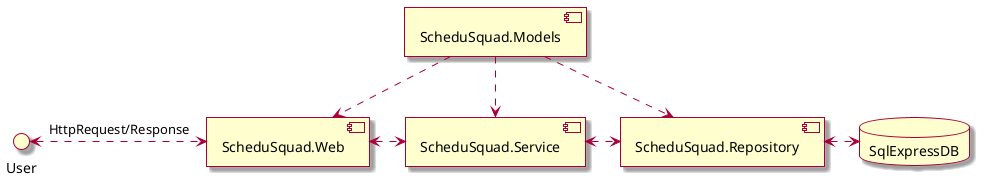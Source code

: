 @startuml ApplicationLayersDiagram

skin rose

database SqlExpressDB
User <.> [ScheduSquad.Web] : HttpRequest/Response
[ScheduSquad.Web] <.> [ScheduSquad.Service]
[ScheduSquad.Service] <.> [ScheduSquad.Repository]
[ScheduSquad.Repository] <.> SqlExpressDB
[ScheduSquad.Models] ..> [ScheduSquad.Repository]
[ScheduSquad.Models] ..> [ScheduSquad.Web]
[ScheduSquad.Models] ..> [ScheduSquad.Service]

@enduml
